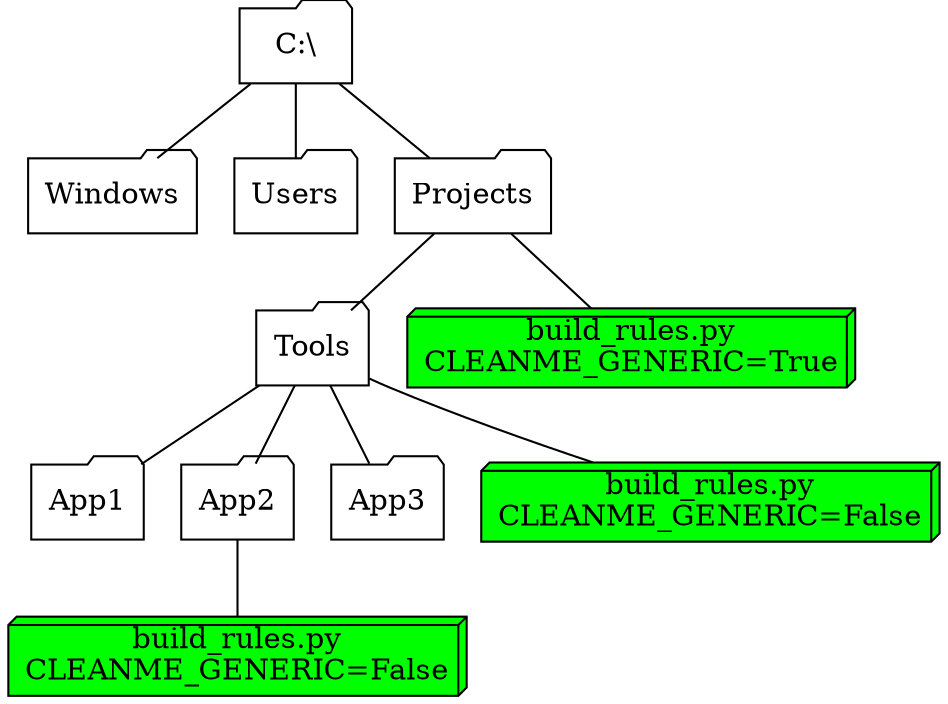 // Graph for cleanme directory traversal

graph {
	"C:\\" [shape=folder];
	Windows [shape=folder];
	Users [shape=folder];
	Projects [shape=folder];
	Tools [shape=folder];
	App1 [shape=folder];
	App2 [shape=folder];
	App3 [shape=folder];
	br1 [shape=box3d, label="build_rules.py\nCLEANME_GENERIC=True", style=filled, fillcolor=green1];
	br2 [shape=box3d, label="build_rules.py\nCLEANME_GENERIC=False", style=filled, fillcolor=green1];
	br3 [shape=box3d, label="build_rules.py\nCLEANME_GENERIC=False", style=filled, fillcolor=green1];
	"C:\\" -- Windows;
	"C:\\" -- Users;
	"C:\\" -- Projects;
	Projects -- br1;
	Projects -- Tools;
	Tools -- App1;
	Tools -- App2;
	Tools -- App3;
	Tools -- br2;
	App2 -- br3;
}
